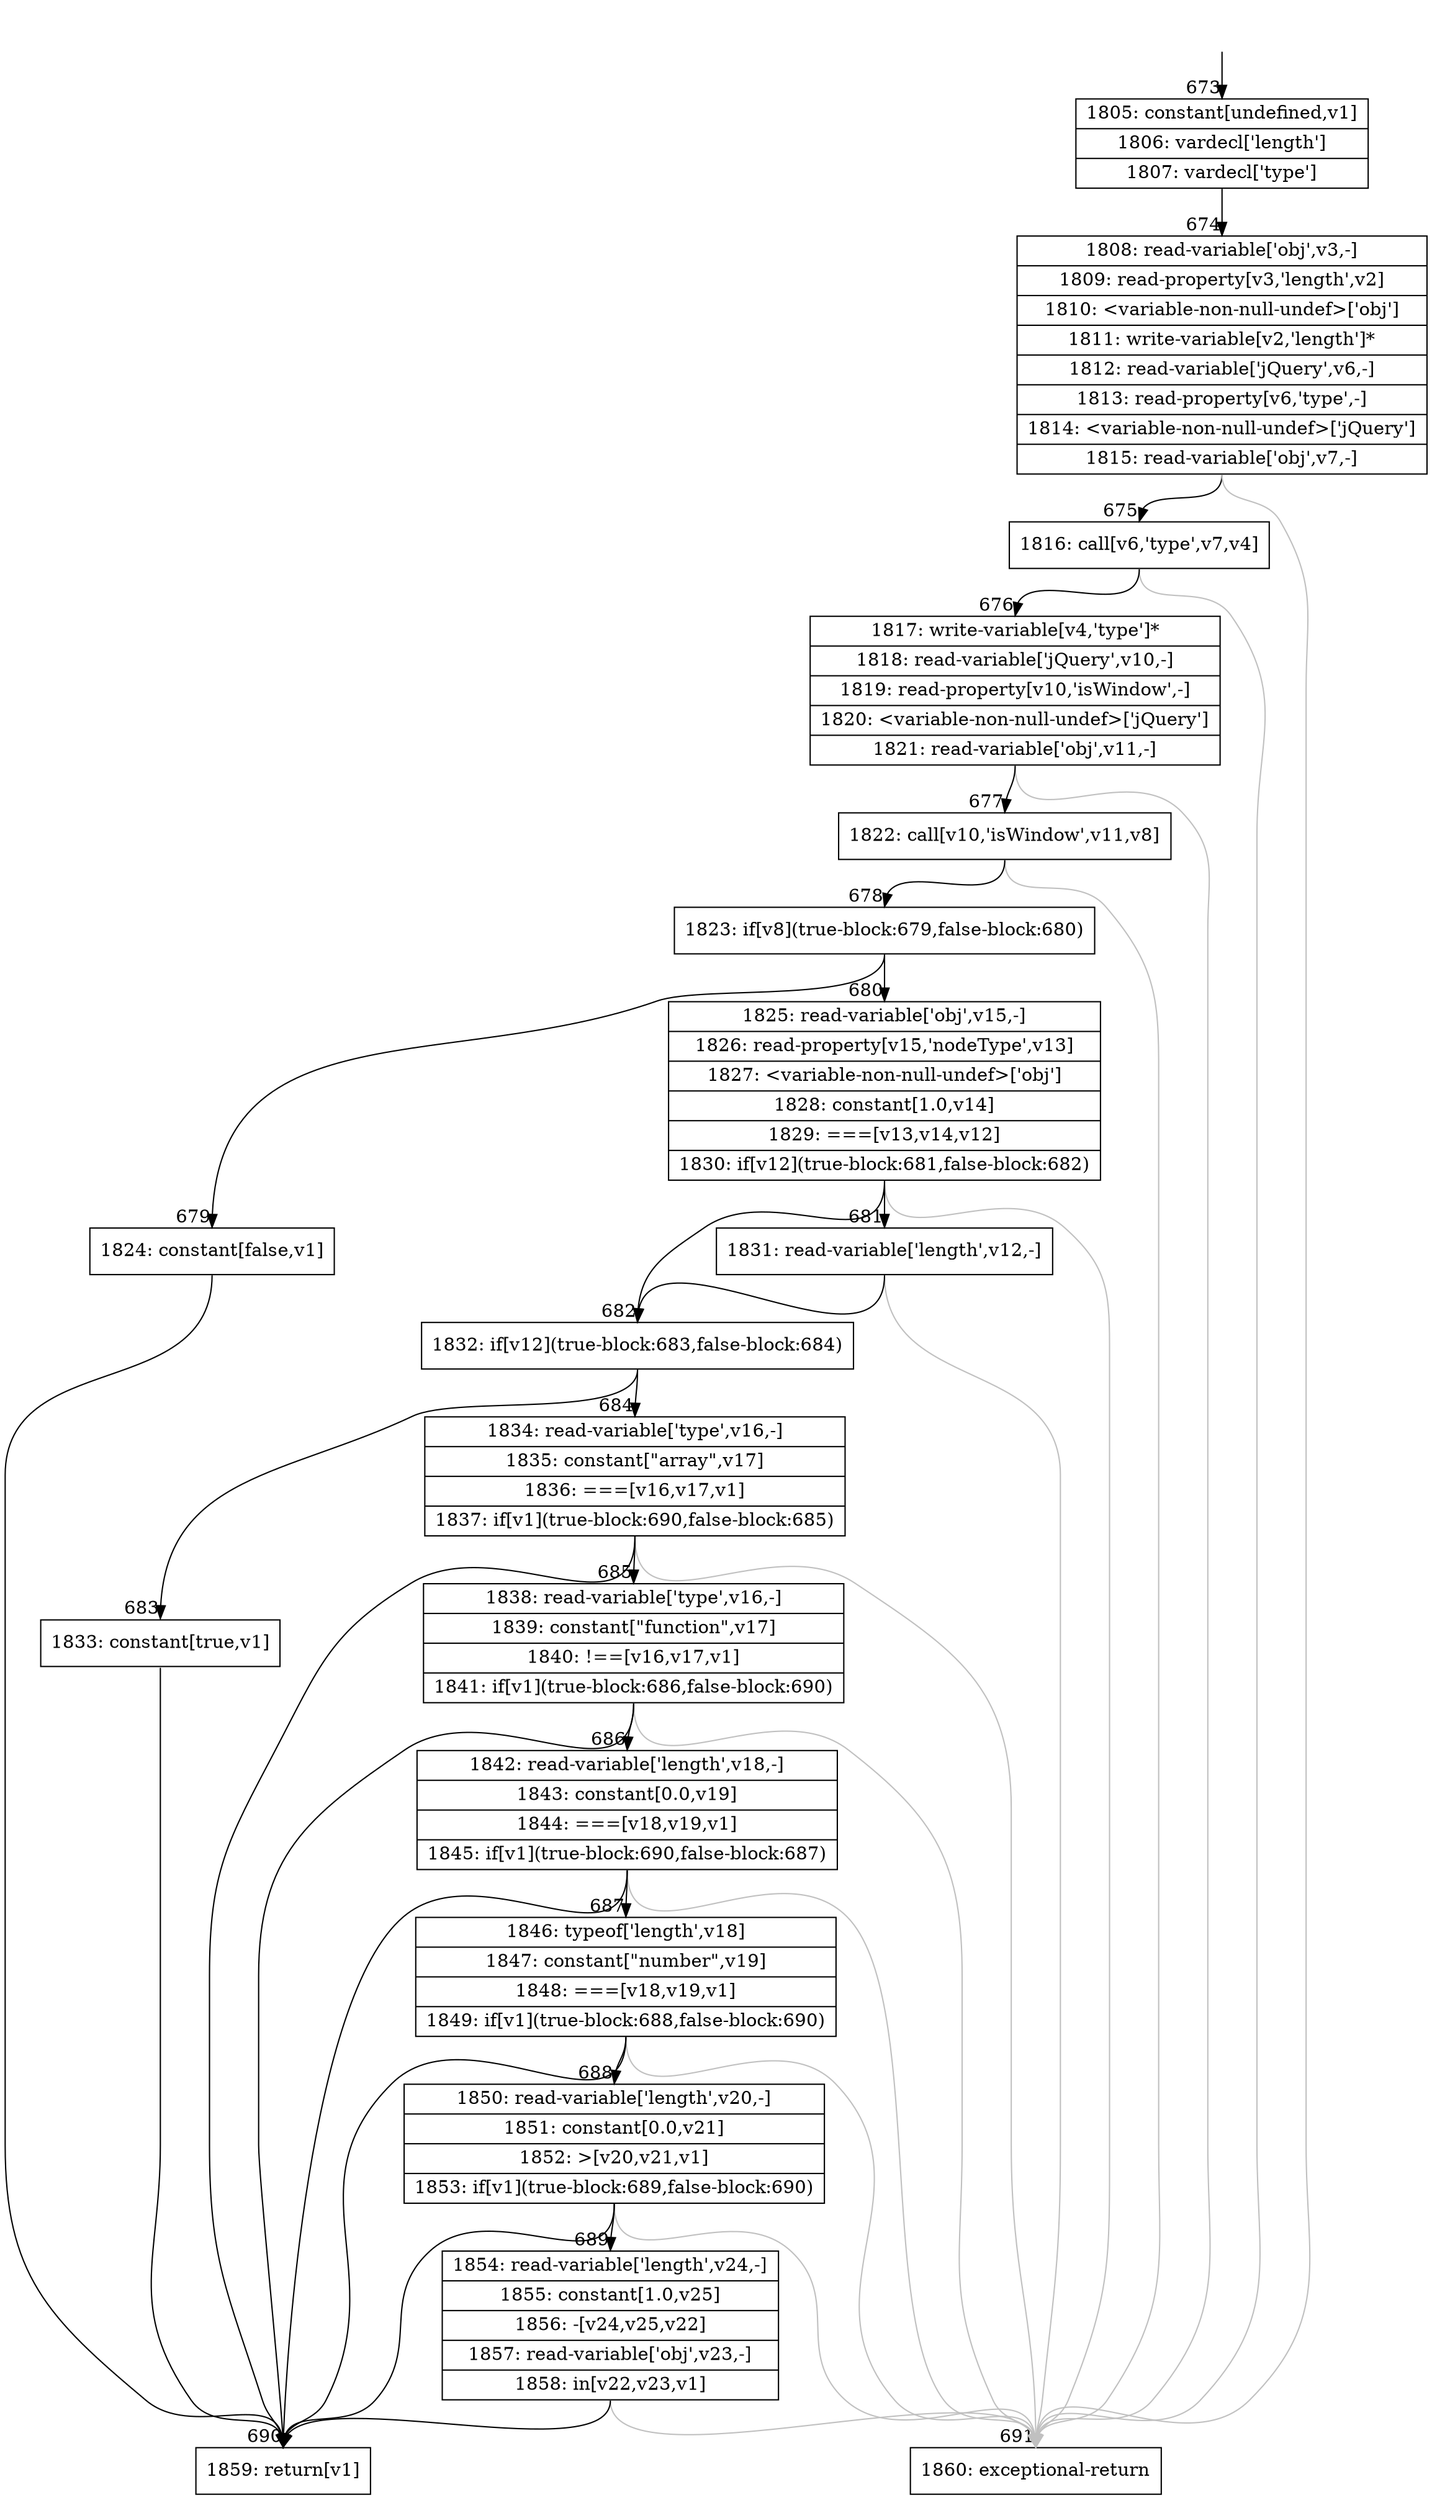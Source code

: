 digraph {
rankdir="TD"
BB_entry49[shape=none,label=""];
BB_entry49 -> BB673 [tailport=s, headport=n, headlabel="    673"]
BB673 [shape=record label="{1805: constant[undefined,v1]|1806: vardecl['length']|1807: vardecl['type']}" ] 
BB673 -> BB674 [tailport=s, headport=n, headlabel="      674"]
BB674 [shape=record label="{1808: read-variable['obj',v3,-]|1809: read-property[v3,'length',v2]|1810: \<variable-non-null-undef\>['obj']|1811: write-variable[v2,'length']*|1812: read-variable['jQuery',v6,-]|1813: read-property[v6,'type',-]|1814: \<variable-non-null-undef\>['jQuery']|1815: read-variable['obj',v7,-]}" ] 
BB674 -> BB675 [tailport=s, headport=n, headlabel="      675"]
BB674 -> BB691 [tailport=s, headport=n, color=gray, headlabel="      691"]
BB675 [shape=record label="{1816: call[v6,'type',v7,v4]}" ] 
BB675 -> BB676 [tailport=s, headport=n, headlabel="      676"]
BB675 -> BB691 [tailport=s, headport=n, color=gray]
BB676 [shape=record label="{1817: write-variable[v4,'type']*|1818: read-variable['jQuery',v10,-]|1819: read-property[v10,'isWindow',-]|1820: \<variable-non-null-undef\>['jQuery']|1821: read-variable['obj',v11,-]}" ] 
BB676 -> BB677 [tailport=s, headport=n, headlabel="      677"]
BB676 -> BB691 [tailport=s, headport=n, color=gray]
BB677 [shape=record label="{1822: call[v10,'isWindow',v11,v8]}" ] 
BB677 -> BB678 [tailport=s, headport=n, headlabel="      678"]
BB677 -> BB691 [tailport=s, headport=n, color=gray]
BB678 [shape=record label="{1823: if[v8](true-block:679,false-block:680)}" ] 
BB678 -> BB679 [tailport=s, headport=n, headlabel="      679"]
BB678 -> BB680 [tailport=s, headport=n, headlabel="      680"]
BB679 [shape=record label="{1824: constant[false,v1]}" ] 
BB679 -> BB690 [tailport=s, headport=n, headlabel="      690"]
BB680 [shape=record label="{1825: read-variable['obj',v15,-]|1826: read-property[v15,'nodeType',v13]|1827: \<variable-non-null-undef\>['obj']|1828: constant[1.0,v14]|1829: ===[v13,v14,v12]|1830: if[v12](true-block:681,false-block:682)}" ] 
BB680 -> BB682 [tailport=s, headport=n, headlabel="      682"]
BB680 -> BB681 [tailport=s, headport=n, headlabel="      681"]
BB680 -> BB691 [tailport=s, headport=n, color=gray]
BB681 [shape=record label="{1831: read-variable['length',v12,-]}" ] 
BB681 -> BB682 [tailport=s, headport=n]
BB681 -> BB691 [tailport=s, headport=n, color=gray]
BB682 [shape=record label="{1832: if[v12](true-block:683,false-block:684)}" ] 
BB682 -> BB683 [tailport=s, headport=n, headlabel="      683"]
BB682 -> BB684 [tailport=s, headport=n, headlabel="      684"]
BB683 [shape=record label="{1833: constant[true,v1]}" ] 
BB683 -> BB690 [tailport=s, headport=n]
BB684 [shape=record label="{1834: read-variable['type',v16,-]|1835: constant[\"array\",v17]|1836: ===[v16,v17,v1]|1837: if[v1](true-block:690,false-block:685)}" ] 
BB684 -> BB690 [tailport=s, headport=n]
BB684 -> BB685 [tailport=s, headport=n, headlabel="      685"]
BB684 -> BB691 [tailport=s, headport=n, color=gray]
BB685 [shape=record label="{1838: read-variable['type',v16,-]|1839: constant[\"function\",v17]|1840: !==[v16,v17,v1]|1841: if[v1](true-block:686,false-block:690)}" ] 
BB685 -> BB690 [tailport=s, headport=n]
BB685 -> BB686 [tailport=s, headport=n, headlabel="      686"]
BB685 -> BB691 [tailport=s, headport=n, color=gray]
BB686 [shape=record label="{1842: read-variable['length',v18,-]|1843: constant[0.0,v19]|1844: ===[v18,v19,v1]|1845: if[v1](true-block:690,false-block:687)}" ] 
BB686 -> BB690 [tailport=s, headport=n]
BB686 -> BB687 [tailport=s, headport=n, headlabel="      687"]
BB686 -> BB691 [tailport=s, headport=n, color=gray]
BB687 [shape=record label="{1846: typeof['length',v18]|1847: constant[\"number\",v19]|1848: ===[v18,v19,v1]|1849: if[v1](true-block:688,false-block:690)}" ] 
BB687 -> BB690 [tailport=s, headport=n]
BB687 -> BB688 [tailport=s, headport=n, headlabel="      688"]
BB687 -> BB691 [tailport=s, headport=n, color=gray]
BB688 [shape=record label="{1850: read-variable['length',v20,-]|1851: constant[0.0,v21]|1852: \>[v20,v21,v1]|1853: if[v1](true-block:689,false-block:690)}" ] 
BB688 -> BB690 [tailport=s, headport=n]
BB688 -> BB689 [tailport=s, headport=n, headlabel="      689"]
BB688 -> BB691 [tailport=s, headport=n, color=gray]
BB689 [shape=record label="{1854: read-variable['length',v24,-]|1855: constant[1.0,v25]|1856: -[v24,v25,v22]|1857: read-variable['obj',v23,-]|1858: in[v22,v23,v1]}" ] 
BB689 -> BB690 [tailport=s, headport=n]
BB689 -> BB691 [tailport=s, headport=n, color=gray]
BB690 [shape=record label="{1859: return[v1]}" ] 
BB691 [shape=record label="{1860: exceptional-return}" ] 
}

